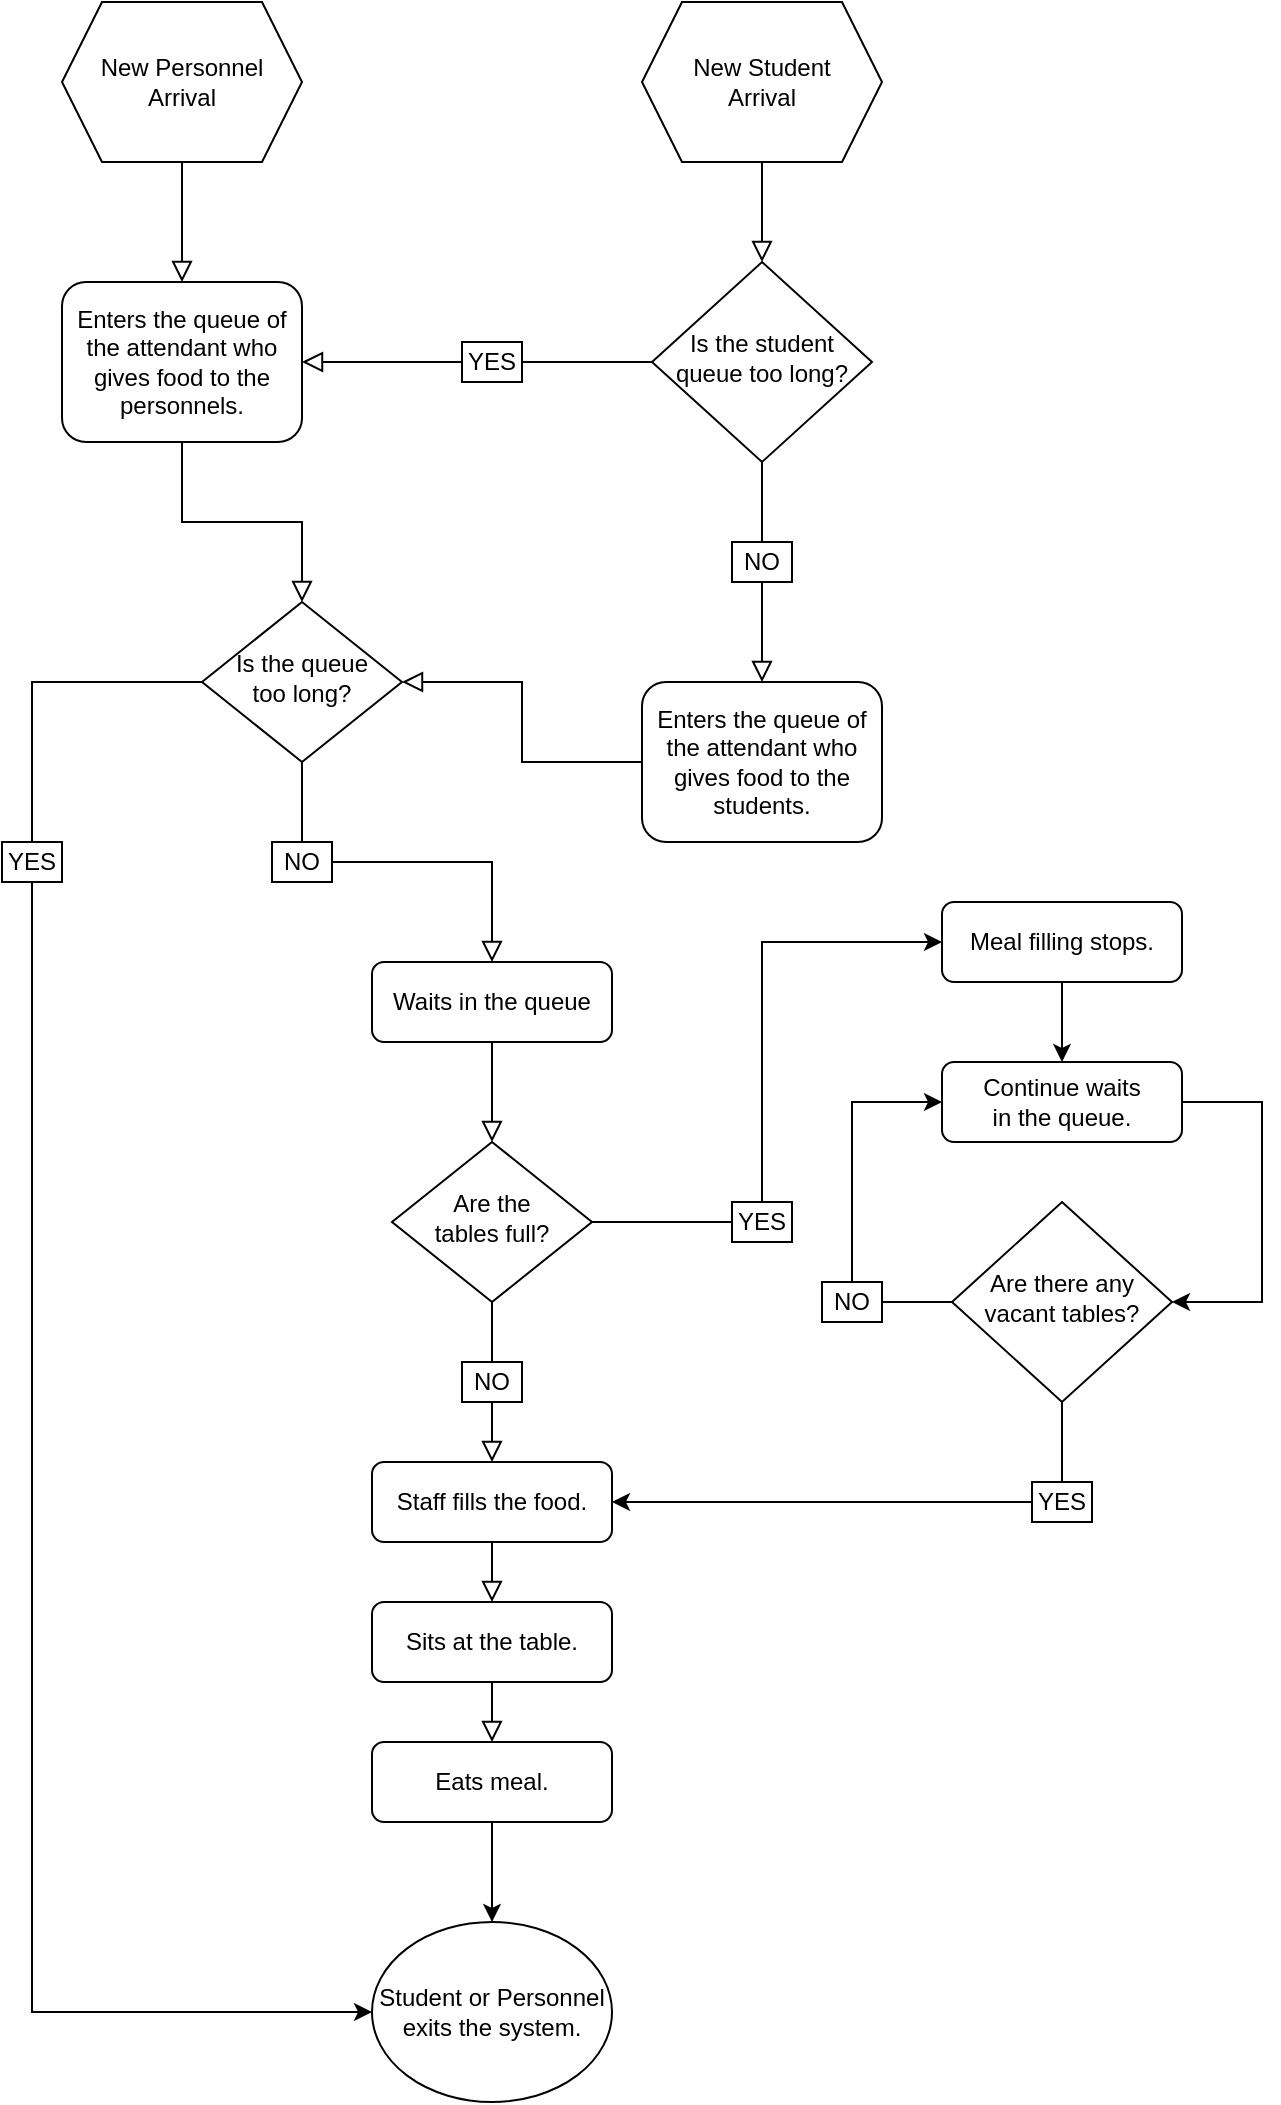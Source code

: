 <mxfile version="20.7.4" type="device"><diagram id="C5RBs43oDa-KdzZeNtuy" name="Page-1"><mxGraphModel dx="2607" dy="1447" grid="1" gridSize="10" guides="1" tooltips="1" connect="1" arrows="1" fold="1" page="1" pageScale="1" pageWidth="827" pageHeight="1169" math="0" shadow="0"><root><mxCell id="WIyWlLk6GJQsqaUBKTNV-0"/><mxCell id="WIyWlLk6GJQsqaUBKTNV-1" parent="WIyWlLk6GJQsqaUBKTNV-0"/><mxCell id="ZQJ4ThUN4z0ttn7727NI-0" value="New Student&lt;br&gt;Arrival" style="shape=hexagon;perimeter=hexagonPerimeter2;whiteSpace=wrap;html=1;fixedSize=1;" parent="WIyWlLk6GJQsqaUBKTNV-1" vertex="1"><mxGeometry x="419" y="59" width="120" height="80" as="geometry"/></mxCell><mxCell id="ZQJ4ThUN4z0ttn7727NI-1" value="New Personnel Arrival" style="shape=hexagon;perimeter=hexagonPerimeter2;whiteSpace=wrap;html=1;fixedSize=1;" parent="WIyWlLk6GJQsqaUBKTNV-1" vertex="1"><mxGeometry x="129" y="59" width="120" height="80" as="geometry"/></mxCell><mxCell id="ZQJ4ThUN4z0ttn7727NI-4" value="" style="rounded=0;html=1;jettySize=auto;orthogonalLoop=1;fontSize=11;endArrow=block;endFill=0;endSize=8;strokeWidth=1;shadow=0;labelBackgroundColor=none;edgeStyle=orthogonalEdgeStyle;" parent="WIyWlLk6GJQsqaUBKTNV-1" source="ZQJ4ThUN4z0ttn7727NI-1" target="ZQJ4ThUN4z0ttn7727NI-6" edge="1"><mxGeometry x="-1" y="158" relative="1" as="geometry"><mxPoint x="188.09" y="149" as="sourcePoint"/><mxPoint x="188.09" y="199" as="targetPoint"/><mxPoint x="-108" y="-150" as="offset"/></mxGeometry></mxCell><mxCell id="ZQJ4ThUN4z0ttn7727NI-5" value="" style="rounded=0;html=1;jettySize=auto;orthogonalLoop=1;fontSize=11;endArrow=block;endFill=0;endSize=8;strokeWidth=1;shadow=0;labelBackgroundColor=none;edgeStyle=orthogonalEdgeStyle;" parent="WIyWlLk6GJQsqaUBKTNV-1" source="ZQJ4ThUN4z0ttn7727NI-0" target="ZQJ4ThUN4z0ttn7727NI-8" edge="1"><mxGeometry x="-1" y="158" relative="1" as="geometry"><mxPoint x="489" y="149" as="sourcePoint"/><mxPoint x="479" y="189" as="targetPoint"/><mxPoint x="-108" y="-150" as="offset"/></mxGeometry></mxCell><mxCell id="ZQJ4ThUN4z0ttn7727NI-6" value="Enters the queue of the attendant who gives food to the personnels." style="rounded=1;whiteSpace=wrap;html=1;fontSize=12;glass=0;strokeWidth=1;shadow=0;" parent="WIyWlLk6GJQsqaUBKTNV-1" vertex="1"><mxGeometry x="129" y="199" width="120" height="80" as="geometry"/></mxCell><mxCell id="ZQJ4ThUN4z0ttn7727NI-7" value="Enters the queue of the attendant who gives food to the students." style="rounded=1;whiteSpace=wrap;html=1;fontSize=12;glass=0;strokeWidth=1;shadow=0;" parent="WIyWlLk6GJQsqaUBKTNV-1" vertex="1"><mxGeometry x="419" y="399" width="120" height="80" as="geometry"/></mxCell><mxCell id="ZQJ4ThUN4z0ttn7727NI-8" value="Is the student &lt;br&gt;queue too long?" style="rhombus;whiteSpace=wrap;html=1;shadow=0;fontFamily=Helvetica;fontSize=12;align=center;strokeWidth=1;spacing=6;spacingTop=-4;" parent="WIyWlLk6GJQsqaUBKTNV-1" vertex="1"><mxGeometry x="424" y="189" width="110" height="100" as="geometry"/></mxCell><mxCell id="ZQJ4ThUN4z0ttn7727NI-9" value="Are the&lt;br&gt;tables full?" style="rhombus;whiteSpace=wrap;html=1;shadow=0;fontFamily=Helvetica;fontSize=12;align=center;strokeWidth=1;spacing=6;spacingTop=-4;" parent="WIyWlLk6GJQsqaUBKTNV-1" vertex="1"><mxGeometry x="294" y="629" width="100" height="80" as="geometry"/></mxCell><mxCell id="ZQJ4ThUN4z0ttn7727NI-11" value="YES" style="rounded=0;whiteSpace=wrap;html=1;" parent="WIyWlLk6GJQsqaUBKTNV-1" vertex="1"><mxGeometry x="329" y="229" width="30" height="20" as="geometry"/></mxCell><mxCell id="ZQJ4ThUN4z0ttn7727NI-13" value="" style="rounded=0;html=1;jettySize=auto;orthogonalLoop=1;fontSize=11;endArrow=block;endFill=0;endSize=8;strokeWidth=1;shadow=0;labelBackgroundColor=none;edgeStyle=orthogonalEdgeStyle;" parent="WIyWlLk6GJQsqaUBKTNV-1" source="ZQJ4ThUN4z0ttn7727NI-11" target="ZQJ4ThUN4z0ttn7727NI-6" edge="1"><mxGeometry x="-1" y="158" relative="1" as="geometry"><mxPoint x="309" y="339" as="sourcePoint"/><mxPoint x="339" y="239" as="targetPoint"/><mxPoint x="-108" y="-150" as="offset"/><Array as="points"/></mxGeometry></mxCell><mxCell id="ZQJ4ThUN4z0ttn7727NI-16" value="NO" style="rounded=0;whiteSpace=wrap;html=1;" parent="WIyWlLk6GJQsqaUBKTNV-1" vertex="1"><mxGeometry x="464" y="329" width="30" height="20" as="geometry"/></mxCell><mxCell id="ZQJ4ThUN4z0ttn7727NI-17" value="" style="endArrow=none;html=1;rounded=0;" parent="WIyWlLk6GJQsqaUBKTNV-1" source="ZQJ4ThUN4z0ttn7727NI-11" target="ZQJ4ThUN4z0ttn7727NI-8" edge="1"><mxGeometry width="50" height="50" relative="1" as="geometry"><mxPoint x="349" y="349" as="sourcePoint"/><mxPoint x="399" y="299" as="targetPoint"/></mxGeometry></mxCell><mxCell id="ZQJ4ThUN4z0ttn7727NI-18" value="" style="endArrow=none;html=1;rounded=0;" parent="WIyWlLk6GJQsqaUBKTNV-1" source="ZQJ4ThUN4z0ttn7727NI-16" target="ZQJ4ThUN4z0ttn7727NI-8" edge="1"><mxGeometry width="50" height="50" relative="1" as="geometry"><mxPoint x="369" y="249" as="sourcePoint"/><mxPoint x="434" y="249" as="targetPoint"/></mxGeometry></mxCell><mxCell id="ZQJ4ThUN4z0ttn7727NI-19" value="" style="rounded=0;html=1;jettySize=auto;orthogonalLoop=1;fontSize=11;endArrow=block;endFill=0;endSize=8;strokeWidth=1;shadow=0;labelBackgroundColor=none;edgeStyle=orthogonalEdgeStyle;" parent="WIyWlLk6GJQsqaUBKTNV-1" source="ZQJ4ThUN4z0ttn7727NI-16" target="ZQJ4ThUN4z0ttn7727NI-7" edge="1"><mxGeometry x="-1" y="158" relative="1" as="geometry"><mxPoint x="339" y="249" as="sourcePoint"/><mxPoint x="259" y="249" as="targetPoint"/><mxPoint x="-108" y="-150" as="offset"/><Array as="points"/></mxGeometry></mxCell><mxCell id="ZQJ4ThUN4z0ttn7727NI-20" value="Waits in the queue" style="rounded=1;whiteSpace=wrap;html=1;fontSize=12;glass=0;strokeWidth=1;shadow=0;" parent="WIyWlLk6GJQsqaUBKTNV-1" vertex="1"><mxGeometry x="284" y="539" width="120" height="40" as="geometry"/></mxCell><mxCell id="ZQJ4ThUN4z0ttn7727NI-21" value="" style="rounded=0;html=1;jettySize=auto;orthogonalLoop=1;fontSize=11;endArrow=block;endFill=0;endSize=8;strokeWidth=1;shadow=0;labelBackgroundColor=none;edgeStyle=orthogonalEdgeStyle;entryX=0.5;entryY=0;entryDx=0;entryDy=0;" parent="WIyWlLk6GJQsqaUBKTNV-1" source="ZQJ4ThUN4z0ttn7727NI-6" target="ZQJ4ThUN4z0ttn7727NI-29" edge="1"><mxGeometry x="-1" y="158" relative="1" as="geometry"><mxPoint x="339" y="249" as="sourcePoint"/><mxPoint x="259" y="369" as="targetPoint"/><mxPoint x="-108" y="-150" as="offset"/><Array as="points"/></mxGeometry></mxCell><mxCell id="ZQJ4ThUN4z0ttn7727NI-22" value="" style="rounded=0;html=1;jettySize=auto;orthogonalLoop=1;fontSize=11;endArrow=block;endFill=0;endSize=8;strokeWidth=1;shadow=0;labelBackgroundColor=none;edgeStyle=orthogonalEdgeStyle;" parent="WIyWlLk6GJQsqaUBKTNV-1" source="ZQJ4ThUN4z0ttn7727NI-7" target="ZQJ4ThUN4z0ttn7727NI-29" edge="1"><mxGeometry x="-1" y="158" relative="1" as="geometry"><mxPoint x="349" y="259" as="sourcePoint"/><mxPoint x="339" y="399" as="targetPoint"/><mxPoint x="-108" y="-150" as="offset"/><Array as="points"/></mxGeometry></mxCell><mxCell id="ZQJ4ThUN4z0ttn7727NI-28" value="" style="rounded=0;html=1;jettySize=auto;orthogonalLoop=1;fontSize=11;endArrow=block;endFill=0;endSize=8;strokeWidth=1;shadow=0;labelBackgroundColor=none;edgeStyle=orthogonalEdgeStyle;" parent="WIyWlLk6GJQsqaUBKTNV-1" source="ZQJ4ThUN4z0ttn7727NI-20" target="ZQJ4ThUN4z0ttn7727NI-9" edge="1"><mxGeometry x="-1" y="158" relative="1" as="geometry"><mxPoint x="424" y="409" as="sourcePoint"/><mxPoint x="344" y="409" as="targetPoint"/><mxPoint x="-108" y="-150" as="offset"/><Array as="points"/></mxGeometry></mxCell><mxCell id="ZQJ4ThUN4z0ttn7727NI-29" value="Is the queue&lt;br&gt;too long?" style="rhombus;whiteSpace=wrap;html=1;shadow=0;fontFamily=Helvetica;fontSize=12;align=center;strokeWidth=1;spacing=6;spacingTop=-4;" parent="WIyWlLk6GJQsqaUBKTNV-1" vertex="1"><mxGeometry x="199" y="359" width="100" height="80" as="geometry"/></mxCell><mxCell id="ZQJ4ThUN4z0ttn7727NI-30" value="NO" style="rounded=0;whiteSpace=wrap;html=1;" parent="WIyWlLk6GJQsqaUBKTNV-1" vertex="1"><mxGeometry x="234" y="479" width="30" height="20" as="geometry"/></mxCell><mxCell id="ZQJ4ThUN4z0ttn7727NI-31" value="" style="endArrow=none;html=1;rounded=0;" parent="WIyWlLk6GJQsqaUBKTNV-1" source="ZQJ4ThUN4z0ttn7727NI-30" target="ZQJ4ThUN4z0ttn7727NI-29" edge="1"><mxGeometry width="50" height="50" relative="1" as="geometry"><mxPoint x="489" y="339" as="sourcePoint"/><mxPoint x="489" y="299" as="targetPoint"/></mxGeometry></mxCell><mxCell id="ZQJ4ThUN4z0ttn7727NI-32" value="YES" style="rounded=0;whiteSpace=wrap;html=1;" parent="WIyWlLk6GJQsqaUBKTNV-1" vertex="1"><mxGeometry x="99" y="479" width="30" height="20" as="geometry"/></mxCell><mxCell id="ZQJ4ThUN4z0ttn7727NI-33" value="NO" style="rounded=0;whiteSpace=wrap;html=1;" parent="WIyWlLk6GJQsqaUBKTNV-1" vertex="1"><mxGeometry x="329" y="739" width="30" height="20" as="geometry"/></mxCell><mxCell id="ZQJ4ThUN4z0ttn7727NI-34" value="" style="rounded=0;html=1;jettySize=auto;orthogonalLoop=1;fontSize=11;endArrow=block;endFill=0;endSize=8;strokeWidth=1;shadow=0;labelBackgroundColor=none;edgeStyle=orthogonalEdgeStyle;" parent="WIyWlLk6GJQsqaUBKTNV-1" source="ZQJ4ThUN4z0ttn7727NI-33" target="ZQJ4ThUN4z0ttn7727NI-37" edge="1"><mxGeometry x="-1" y="158" relative="1" as="geometry"><mxPoint x="354" y="589" as="sourcePoint"/><mxPoint x="354" y="639" as="targetPoint"/><mxPoint x="-108" y="-150" as="offset"/><Array as="points"/></mxGeometry></mxCell><mxCell id="ZQJ4ThUN4z0ttn7727NI-35" value="Eats meal." style="rounded=1;whiteSpace=wrap;html=1;fontSize=12;glass=0;strokeWidth=1;shadow=0;" parent="WIyWlLk6GJQsqaUBKTNV-1" vertex="1"><mxGeometry x="284" y="929" width="120" height="40" as="geometry"/></mxCell><mxCell id="ZQJ4ThUN4z0ttn7727NI-36" value="Sits at the table." style="rounded=1;whiteSpace=wrap;html=1;fontSize=12;glass=0;strokeWidth=1;shadow=0;" parent="WIyWlLk6GJQsqaUBKTNV-1" vertex="1"><mxGeometry x="284" y="859" width="120" height="40" as="geometry"/></mxCell><mxCell id="ZQJ4ThUN4z0ttn7727NI-37" value="Staff fills the food." style="rounded=1;whiteSpace=wrap;html=1;fontSize=12;glass=0;strokeWidth=1;shadow=0;" parent="WIyWlLk6GJQsqaUBKTNV-1" vertex="1"><mxGeometry x="284" y="789" width="120" height="40" as="geometry"/></mxCell><mxCell id="ZQJ4ThUN4z0ttn7727NI-38" value="" style="endArrow=none;html=1;rounded=0;" parent="WIyWlLk6GJQsqaUBKTNV-1" source="ZQJ4ThUN4z0ttn7727NI-9" target="ZQJ4ThUN4z0ttn7727NI-33" edge="1"><mxGeometry width="50" height="50" relative="1" as="geometry"><mxPoint x="439" y="699" as="sourcePoint"/><mxPoint x="504" y="699" as="targetPoint"/></mxGeometry></mxCell><mxCell id="ZQJ4ThUN4z0ttn7727NI-39" value="" style="rounded=0;html=1;jettySize=auto;orthogonalLoop=1;fontSize=11;endArrow=block;endFill=0;endSize=8;strokeWidth=1;shadow=0;labelBackgroundColor=none;edgeStyle=orthogonalEdgeStyle;" parent="WIyWlLk6GJQsqaUBKTNV-1" source="ZQJ4ThUN4z0ttn7727NI-37" target="ZQJ4ThUN4z0ttn7727NI-36" edge="1"><mxGeometry x="-1" y="158" relative="1" as="geometry"><mxPoint x="354.037" y="769" as="sourcePoint"/><mxPoint x="354.037" y="799" as="targetPoint"/><mxPoint x="-108" y="-150" as="offset"/><Array as="points"/></mxGeometry></mxCell><mxCell id="ZQJ4ThUN4z0ttn7727NI-40" value="" style="rounded=0;html=1;jettySize=auto;orthogonalLoop=1;fontSize=11;endArrow=block;endFill=0;endSize=8;strokeWidth=1;shadow=0;labelBackgroundColor=none;edgeStyle=orthogonalEdgeStyle;" parent="WIyWlLk6GJQsqaUBKTNV-1" source="ZQJ4ThUN4z0ttn7727NI-36" target="ZQJ4ThUN4z0ttn7727NI-35" edge="1"><mxGeometry x="-1" y="158" relative="1" as="geometry"><mxPoint x="364.037" y="779" as="sourcePoint"/><mxPoint x="364.037" y="809" as="targetPoint"/><mxPoint x="-108" y="-150" as="offset"/><Array as="points"/></mxGeometry></mxCell><mxCell id="ZQJ4ThUN4z0ttn7727NI-41" value="" style="rounded=0;html=1;jettySize=auto;orthogonalLoop=1;fontSize=11;endArrow=block;endFill=0;endSize=8;strokeWidth=1;shadow=0;labelBackgroundColor=none;edgeStyle=orthogonalEdgeStyle;" parent="WIyWlLk6GJQsqaUBKTNV-1" source="ZQJ4ThUN4z0ttn7727NI-30" target="ZQJ4ThUN4z0ttn7727NI-20" edge="1"><mxGeometry x="-1" y="158" relative="1" as="geometry"><mxPoint x="374.037" y="789" as="sourcePoint"/><mxPoint x="374.037" y="819" as="targetPoint"/><mxPoint x="-108" y="-150" as="offset"/><Array as="points"/></mxGeometry></mxCell><mxCell id="ZQJ4ThUN4z0ttn7727NI-42" value="" style="endArrow=none;html=1;rounded=0;" parent="WIyWlLk6GJQsqaUBKTNV-1" source="ZQJ4ThUN4z0ttn7727NI-32" target="ZQJ4ThUN4z0ttn7727NI-29" edge="1"><mxGeometry width="50" height="50" relative="1" as="geometry"><mxPoint x="99" y="398.33" as="sourcePoint"/><mxPoint x="164" y="398.33" as="targetPoint"/><Array as="points"><mxPoint x="114" y="399"/></Array></mxGeometry></mxCell><mxCell id="ZQJ4ThUN4z0ttn7727NI-44" value="YES" style="rounded=0;whiteSpace=wrap;html=1;" parent="WIyWlLk6GJQsqaUBKTNV-1" vertex="1"><mxGeometry x="464" y="659" width="30" height="20" as="geometry"/></mxCell><mxCell id="YB-0Uny3FheVWcsM7ljt-0" value="" style="endArrow=none;html=1;rounded=0;" edge="1" parent="WIyWlLk6GJQsqaUBKTNV-1" source="ZQJ4ThUN4z0ttn7727NI-9" target="ZQJ4ThUN4z0ttn7727NI-44"><mxGeometry width="50" height="50" relative="1" as="geometry"><mxPoint x="419" y="639" as="sourcePoint"/><mxPoint x="469" y="589" as="targetPoint"/></mxGeometry></mxCell><mxCell id="YB-0Uny3FheVWcsM7ljt-1" value="Meal filling stops." style="rounded=1;whiteSpace=wrap;html=1;fontSize=12;glass=0;strokeWidth=1;shadow=0;" vertex="1" parent="WIyWlLk6GJQsqaUBKTNV-1"><mxGeometry x="569" y="509" width="120" height="40" as="geometry"/></mxCell><mxCell id="YB-0Uny3FheVWcsM7ljt-2" value="" style="endArrow=classic;html=1;rounded=0;" edge="1" parent="WIyWlLk6GJQsqaUBKTNV-1" source="ZQJ4ThUN4z0ttn7727NI-44" target="YB-0Uny3FheVWcsM7ljt-1"><mxGeometry width="50" height="50" relative="1" as="geometry"><mxPoint x="519" y="609" as="sourcePoint"/><mxPoint x="569" y="559" as="targetPoint"/><Array as="points"><mxPoint x="479" y="529"/></Array></mxGeometry></mxCell><mxCell id="YB-0Uny3FheVWcsM7ljt-3" value="Are there any vacant tables?" style="rhombus;whiteSpace=wrap;html=1;shadow=0;fontFamily=Helvetica;fontSize=12;align=center;strokeWidth=1;spacing=6;spacingTop=-4;" vertex="1" parent="WIyWlLk6GJQsqaUBKTNV-1"><mxGeometry x="574" y="659" width="110" height="100" as="geometry"/></mxCell><mxCell id="YB-0Uny3FheVWcsM7ljt-4" value="" style="endArrow=classic;html=1;rounded=0;" edge="1" parent="WIyWlLk6GJQsqaUBKTNV-1" source="YB-0Uny3FheVWcsM7ljt-11" target="YB-0Uny3FheVWcsM7ljt-3"><mxGeometry width="50" height="50" relative="1" as="geometry"><mxPoint x="699" y="589" as="sourcePoint"/><mxPoint x="599" y="719" as="targetPoint"/><Array as="points"><mxPoint x="729" y="609"/><mxPoint x="729" y="709"/></Array></mxGeometry></mxCell><mxCell id="YB-0Uny3FheVWcsM7ljt-5" value="NO" style="rounded=0;whiteSpace=wrap;html=1;" vertex="1" parent="WIyWlLk6GJQsqaUBKTNV-1"><mxGeometry x="509" y="699" width="30" height="20" as="geometry"/></mxCell><mxCell id="YB-0Uny3FheVWcsM7ljt-6" value="" style="endArrow=none;html=1;rounded=0;" edge="1" parent="WIyWlLk6GJQsqaUBKTNV-1" source="YB-0Uny3FheVWcsM7ljt-5" target="YB-0Uny3FheVWcsM7ljt-3"><mxGeometry width="50" height="50" relative="1" as="geometry"><mxPoint x="529" y="849" as="sourcePoint"/><mxPoint x="579" y="799" as="targetPoint"/></mxGeometry></mxCell><mxCell id="YB-0Uny3FheVWcsM7ljt-7" value="" style="endArrow=classic;html=1;rounded=0;" edge="1" parent="WIyWlLk6GJQsqaUBKTNV-1" source="YB-0Uny3FheVWcsM7ljt-5" target="YB-0Uny3FheVWcsM7ljt-11"><mxGeometry width="50" height="50" relative="1" as="geometry"><mxPoint x="519" y="669" as="sourcePoint"/><mxPoint x="524" y="589" as="targetPoint"/><Array as="points"><mxPoint x="524" y="609"/></Array></mxGeometry></mxCell><mxCell id="YB-0Uny3FheVWcsM7ljt-8" value="YES" style="rounded=0;whiteSpace=wrap;html=1;" vertex="1" parent="WIyWlLk6GJQsqaUBKTNV-1"><mxGeometry x="614" y="799" width="30" height="20" as="geometry"/></mxCell><mxCell id="YB-0Uny3FheVWcsM7ljt-9" value="" style="endArrow=none;html=1;rounded=0;" edge="1" parent="WIyWlLk6GJQsqaUBKTNV-1" source="YB-0Uny3FheVWcsM7ljt-8" target="YB-0Uny3FheVWcsM7ljt-3"><mxGeometry width="50" height="50" relative="1" as="geometry"><mxPoint x="659" y="819" as="sourcePoint"/><mxPoint x="709" y="769" as="targetPoint"/></mxGeometry></mxCell><mxCell id="YB-0Uny3FheVWcsM7ljt-10" value="" style="endArrow=classic;html=1;rounded=0;" edge="1" parent="WIyWlLk6GJQsqaUBKTNV-1" source="YB-0Uny3FheVWcsM7ljt-8" target="ZQJ4ThUN4z0ttn7727NI-37"><mxGeometry width="50" height="50" relative="1" as="geometry"><mxPoint x="539" y="829" as="sourcePoint"/><mxPoint x="589" y="779" as="targetPoint"/></mxGeometry></mxCell><mxCell id="YB-0Uny3FheVWcsM7ljt-11" value="Continue waits&lt;br&gt;in the queue." style="rounded=1;whiteSpace=wrap;html=1;fontSize=12;glass=0;strokeWidth=1;shadow=0;" vertex="1" parent="WIyWlLk6GJQsqaUBKTNV-1"><mxGeometry x="569" y="589" width="120" height="40" as="geometry"/></mxCell><mxCell id="YB-0Uny3FheVWcsM7ljt-12" value="" style="endArrow=classic;html=1;rounded=0;" edge="1" parent="WIyWlLk6GJQsqaUBKTNV-1" source="YB-0Uny3FheVWcsM7ljt-1" target="YB-0Uny3FheVWcsM7ljt-11"><mxGeometry width="50" height="50" relative="1" as="geometry"><mxPoint x="659" y="469" as="sourcePoint"/><mxPoint x="709" y="419" as="targetPoint"/></mxGeometry></mxCell><mxCell id="YB-0Uny3FheVWcsM7ljt-13" value="Student or Personnel exits the system." style="ellipse;whiteSpace=wrap;html=1;" vertex="1" parent="WIyWlLk6GJQsqaUBKTNV-1"><mxGeometry x="284" y="1019" width="120" height="90" as="geometry"/></mxCell><mxCell id="YB-0Uny3FheVWcsM7ljt-14" value="" style="endArrow=classic;html=1;rounded=0;" edge="1" parent="WIyWlLk6GJQsqaUBKTNV-1" source="ZQJ4ThUN4z0ttn7727NI-35" target="YB-0Uny3FheVWcsM7ljt-13"><mxGeometry width="50" height="50" relative="1" as="geometry"><mxPoint x="539" y="999" as="sourcePoint"/><mxPoint x="589" y="949" as="targetPoint"/></mxGeometry></mxCell><mxCell id="YB-0Uny3FheVWcsM7ljt-15" value="" style="endArrow=classic;html=1;rounded=0;" edge="1" parent="WIyWlLk6GJQsqaUBKTNV-1" source="ZQJ4ThUN4z0ttn7727NI-32" target="YB-0Uny3FheVWcsM7ljt-13"><mxGeometry width="50" height="50" relative="1" as="geometry"><mxPoint x="89" y="859" as="sourcePoint"/><mxPoint x="139" y="809" as="targetPoint"/><Array as="points"><mxPoint x="114" y="1064"/></Array></mxGeometry></mxCell></root></mxGraphModel></diagram></mxfile>